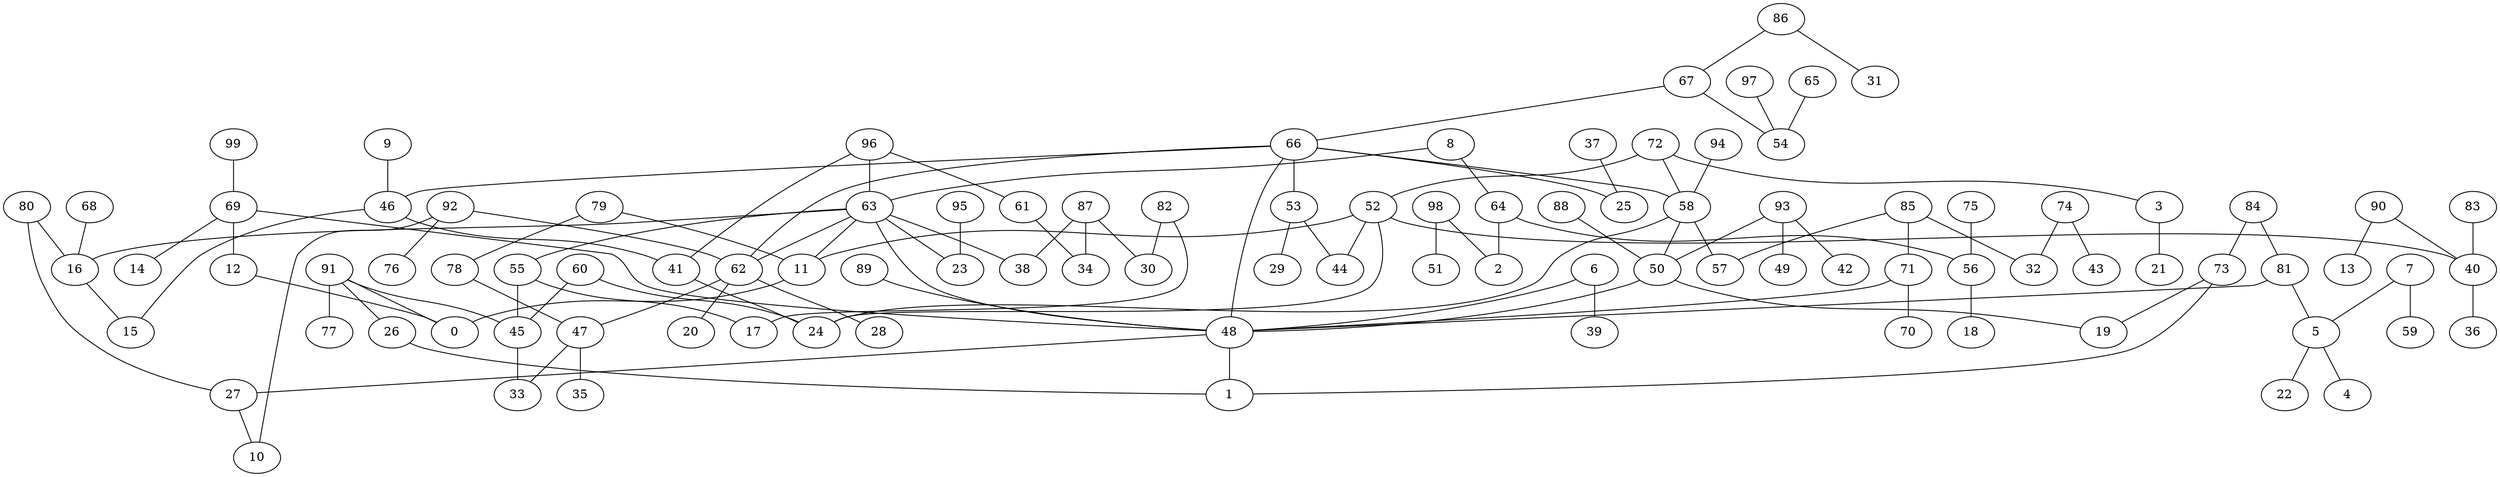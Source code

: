 digraph GG_graph {

subgraph G_graph {
edge [color = black]
"80" -> "16" [dir = none]
"60" -> "24" [dir = none]
"89" -> "48" [dir = none]
"97" -> "54" [dir = none]
"78" -> "47" [dir = none]
"86" -> "31" [dir = none]
"86" -> "67" [dir = none]
"91" -> "77" [dir = none]
"91" -> "26" [dir = none]
"91" -> "45" [dir = none]
"98" -> "51" [dir = none]
"98" -> "2" [dir = none]
"99" -> "69" [dir = none]
"92" -> "76" [dir = none]
"92" -> "10" [dir = none]
"92" -> "62" [dir = none]
"71" -> "70" [dir = none]
"71" -> "48" [dir = none]
"65" -> "54" [dir = none]
"7" -> "59" [dir = none]
"7" -> "5" [dir = none]
"27" -> "10" [dir = none]
"6" -> "39" [dir = none]
"6" -> "48" [dir = none]
"85" -> "57" [dir = none]
"85" -> "32" [dir = none]
"85" -> "71" [dir = none]
"53" -> "44" [dir = none]
"53" -> "29" [dir = none]
"5" -> "22" [dir = none]
"5" -> "4" [dir = none]
"87" -> "34" [dir = none]
"87" -> "38" [dir = none]
"88" -> "50" [dir = none]
"37" -> "25" [dir = none]
"46" -> "15" [dir = none]
"46" -> "41" [dir = none]
"3" -> "21" [dir = none]
"62" -> "28" [dir = none]
"62" -> "20" [dir = none]
"55" -> "17" [dir = none]
"55" -> "45" [dir = none]
"63" -> "23" [dir = none]
"63" -> "55" [dir = none]
"63" -> "38" [dir = none]
"63" -> "11" [dir = none]
"63" -> "16" [dir = none]
"63" -> "48" [dir = none]
"8" -> "64" [dir = none]
"8" -> "63" [dir = none]
"83" -> "40" [dir = none]
"90" -> "13" [dir = none]
"90" -> "40" [dir = none]
"11" -> "0" [dir = none]
"45" -> "33" [dir = none]
"48" -> "1" [dir = none]
"84" -> "73" [dir = none]
"84" -> "81" [dir = none]
"64" -> "2" [dir = none]
"64" -> "56" [dir = none]
"66" -> "53" [dir = none]
"66" -> "58" [dir = none]
"66" -> "46" [dir = none]
"66" -> "25" [dir = none]
"66" -> "62" [dir = none]
"66" -> "48" [dir = none]
"95" -> "23" [dir = none]
"81" -> "5" [dir = none]
"81" -> "48" [dir = none]
"69" -> "14" [dir = none]
"69" -> "48" [dir = none]
"93" -> "42" [dir = none]
"93" -> "49" [dir = none]
"93" -> "50" [dir = none]
"9" -> "46" [dir = none]
"50" -> "19" [dir = none]
"50" -> "48" [dir = none]
"67" -> "54" [dir = none]
"67" -> "66" [dir = none]
"40" -> "36" [dir = none]
"75" -> "56" [dir = none]
"56" -> "18" [dir = none]
"79" -> "78" [dir = none]
"79" -> "11" [dir = none]
"12" -> "0" [dir = none]
"94" -> "58" [dir = none]
"47" -> "35" [dir = none]
"96" -> "61" [dir = none]
"96" -> "63" [dir = none]
"52" -> "40" [dir = none]
"52" -> "24" [dir = none]
"52" -> "11" [dir = none]
"82" -> "30" [dir = none]
"82" -> "17" [dir = none]
"68" -> "16" [dir = none]
"74" -> "43" [dir = none]
"74" -> "32" [dir = none]
"72" -> "3" [dir = none]
"72" -> "58" [dir = none]
"16" -> "15" [dir = none]
"60" -> "45" [dir = none]
"69" -> "12" [dir = none]
"26" -> "1" [dir = none]
"47" -> "33" [dir = none]
"48" -> "27" [dir = none]
"73" -> "1" [dir = none]
"41" -> "24" [dir = none]
"91" -> "0" [dir = none]
"96" -> "41" [dir = none]
"62" -> "47" [dir = none]
"58" -> "50" [dir = none]
"72" -> "52" [dir = none]
"58" -> "24" [dir = none]
"87" -> "30" [dir = none]
"52" -> "44" [dir = none]
"63" -> "62" [dir = none]
"61" -> "34" [dir = none]
"73" -> "19" [dir = none]
"80" -> "27" [dir = none]
"58" -> "57" [dir = none]
}

}
